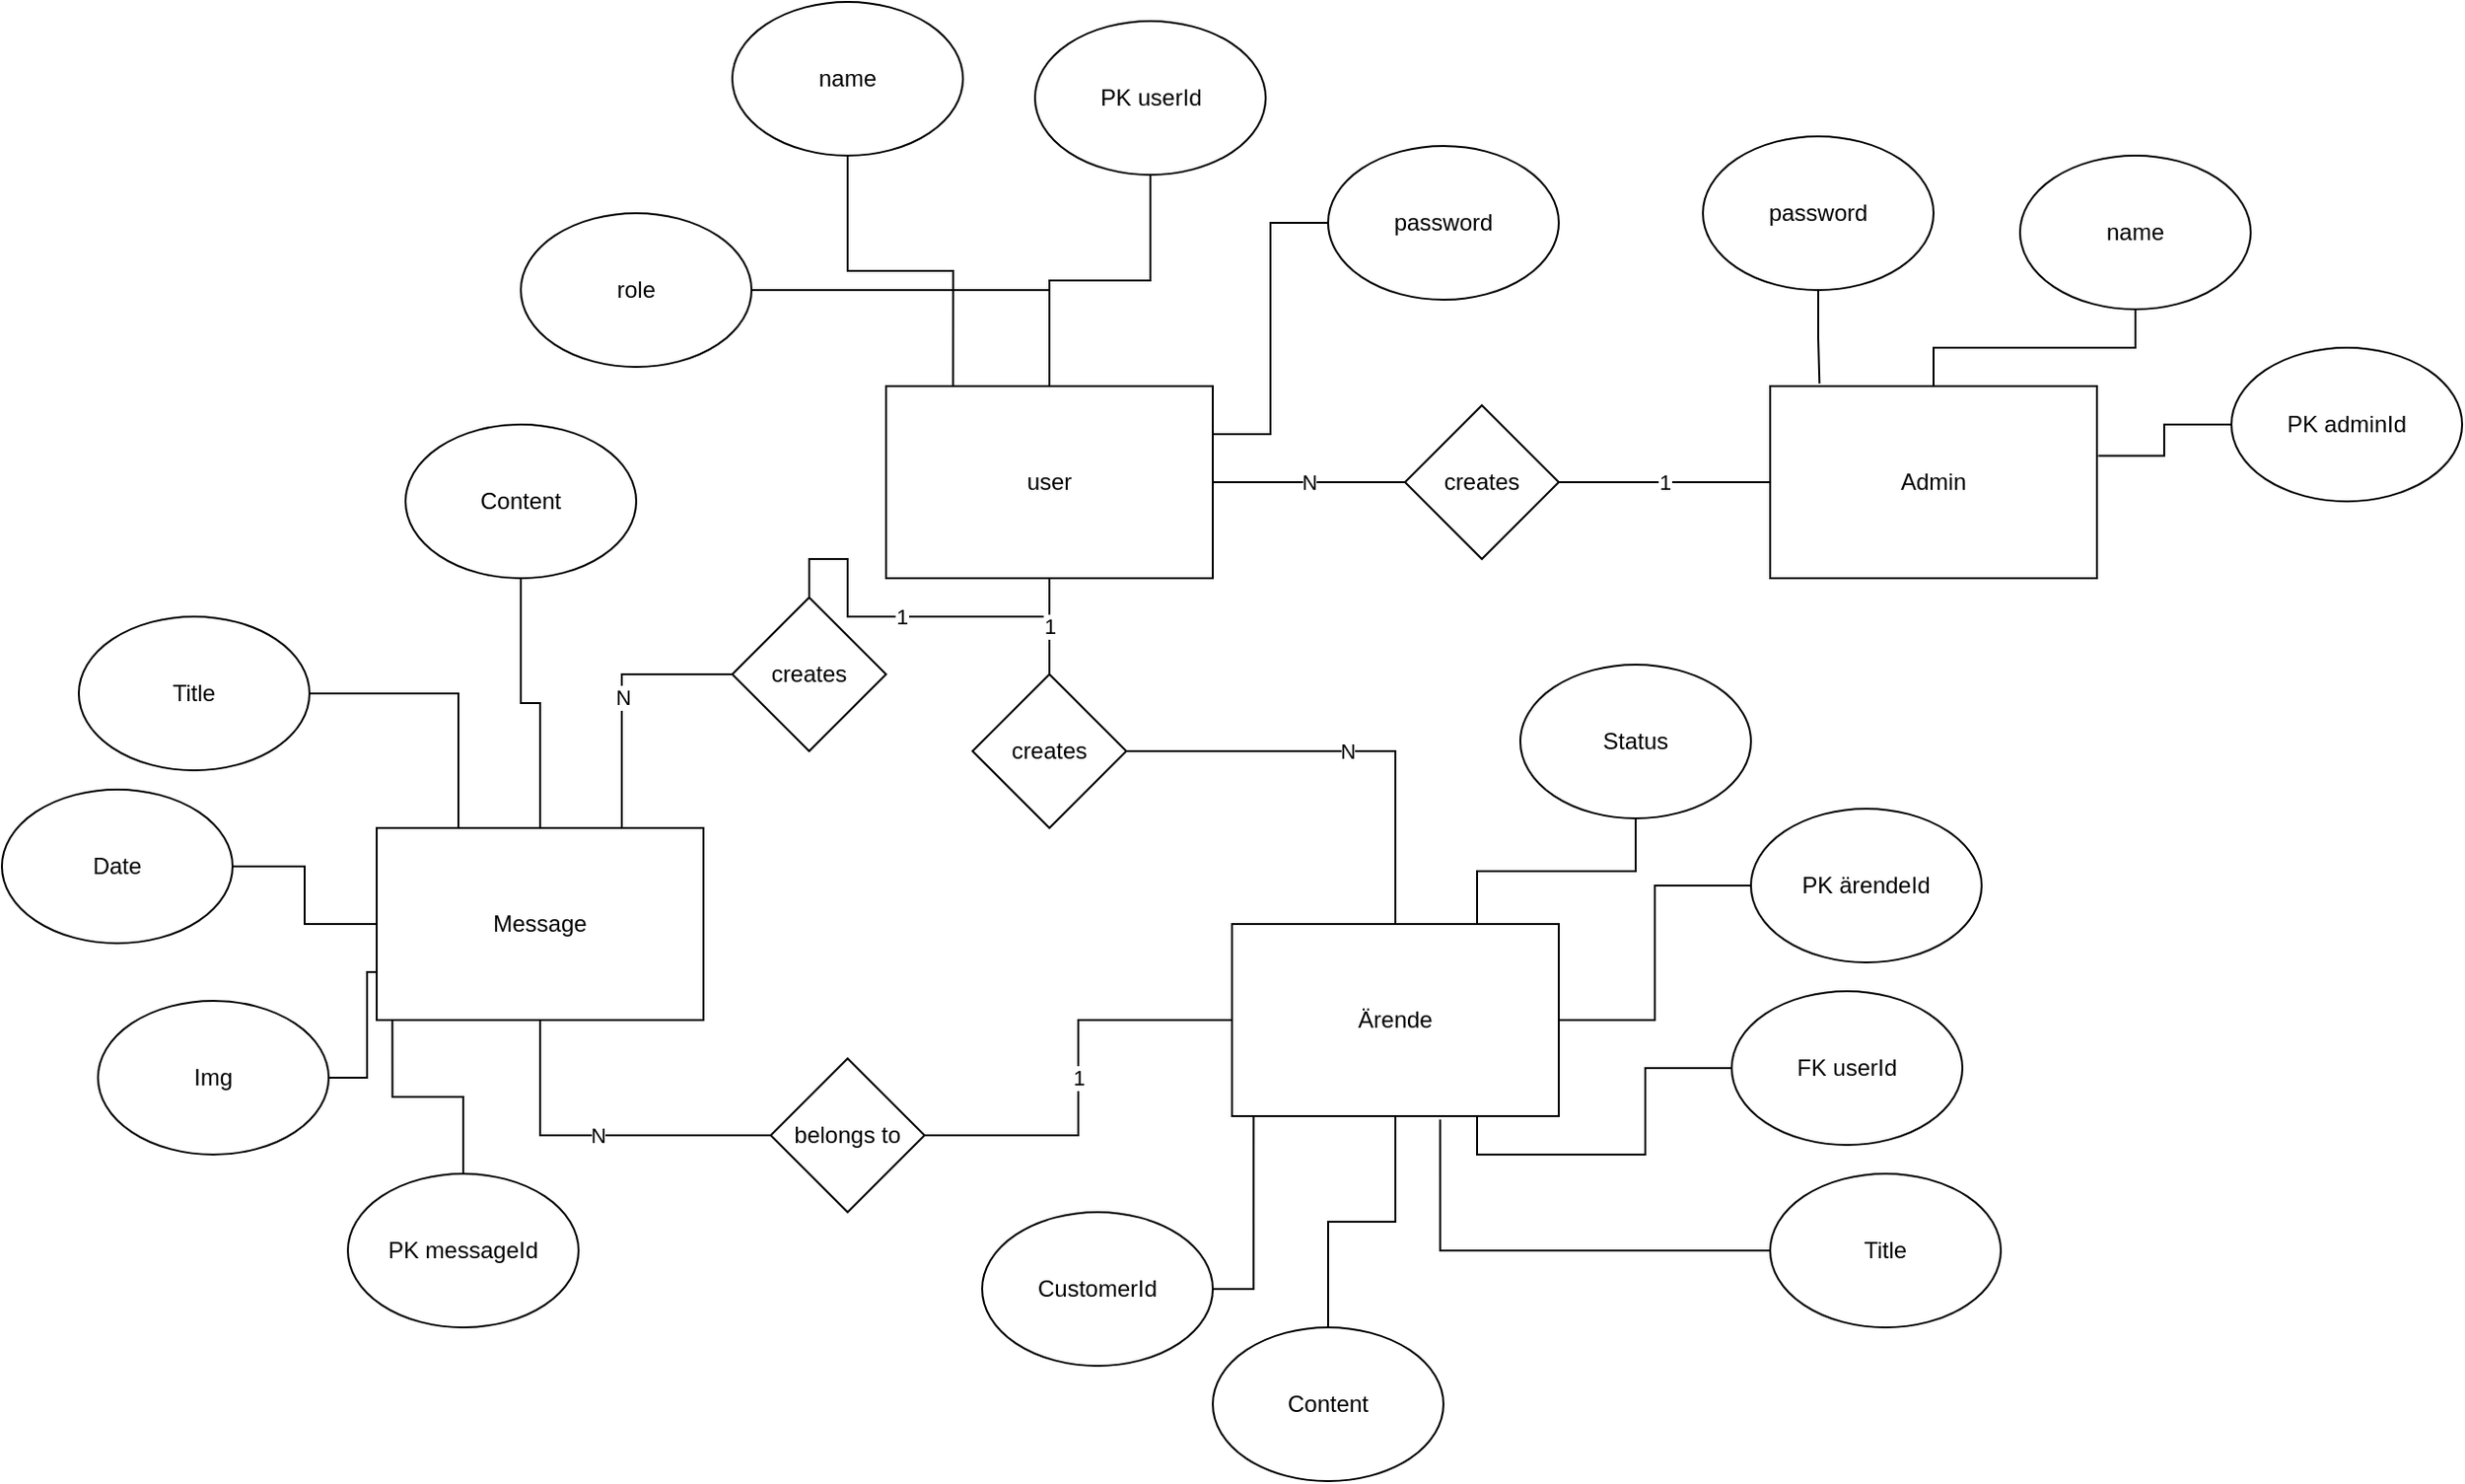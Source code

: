 <mxfile version="12.2.4" pages="1"><diagram id="6wgqHr9Ru7YQwKkDuq9S" name="Page-1"><mxGraphModel dx="4739" dy="789" grid="1" gridSize="10" guides="1" tooltips="1" connect="1" arrows="1" fold="1" page="1" pageScale="1" pageWidth="3300" pageHeight="4681" math="0" shadow="0"><root><mxCell id="0"/><mxCell id="1" parent="0"/><mxCell id="30" value="1" style="edgeStyle=orthogonalEdgeStyle;rounded=0;orthogonalLoop=1;jettySize=auto;html=1;endArrow=none;endFill=0;" parent="1" source="CA7sh3p2AnVq0iUIpkz--1" target="29" edge="1"><mxGeometry relative="1" as="geometry"/></mxCell><mxCell id="CA7sh3p2AnVq0iUIpkz--1" value="user" style="rounded=0;whiteSpace=wrap;html=1;" parent="1" vertex="1"><mxGeometry x="150" y="260" width="170" height="100" as="geometry"/></mxCell><mxCell id="2" value="Admin" style="rounded=0;whiteSpace=wrap;html=1;" parent="1" vertex="1"><mxGeometry x="610" y="260" width="170" height="100" as="geometry"/></mxCell><mxCell id="4" value="N" style="edgeStyle=orthogonalEdgeStyle;rounded=0;orthogonalLoop=1;jettySize=auto;html=1;endArrow=none;endFill=0;" parent="1" source="3" edge="1"><mxGeometry relative="1" as="geometry"><mxPoint x="320" y="310" as="targetPoint"/></mxGeometry></mxCell><mxCell id="5" value="1" style="edgeStyle=orthogonalEdgeStyle;rounded=0;orthogonalLoop=1;jettySize=auto;html=1;entryX=0;entryY=0.5;entryDx=0;entryDy=0;endArrow=none;endFill=0;" parent="1" source="3" target="2" edge="1"><mxGeometry relative="1" as="geometry"/></mxCell><mxCell id="3" value="creates" style="rhombus;whiteSpace=wrap;html=1;" parent="1" vertex="1"><mxGeometry x="420" y="270" width="80" height="80" as="geometry"/></mxCell><mxCell id="26" style="edgeStyle=orthogonalEdgeStyle;rounded=0;orthogonalLoop=1;jettySize=auto;html=1;endArrow=none;endFill=0;" parent="1" source="6" target="CA7sh3p2AnVq0iUIpkz--1" edge="1"><mxGeometry relative="1" as="geometry"/></mxCell><mxCell id="6" value="PK userId" style="ellipse;whiteSpace=wrap;html=1;" parent="1" vertex="1"><mxGeometry x="227.5" y="70" width="120" height="80" as="geometry"/></mxCell><mxCell id="25" style="edgeStyle=orthogonalEdgeStyle;rounded=0;orthogonalLoop=1;jettySize=auto;html=1;entryX=0.205;entryY=0.003;entryDx=0;entryDy=0;entryPerimeter=0;endArrow=none;endFill=0;" parent="1" source="7" target="CA7sh3p2AnVq0iUIpkz--1" edge="1"><mxGeometry relative="1" as="geometry"/></mxCell><mxCell id="7" value="name" style="ellipse;whiteSpace=wrap;html=1;" parent="1" vertex="1"><mxGeometry x="70" y="60" width="120" height="80" as="geometry"/></mxCell><mxCell id="24" style="edgeStyle=orthogonalEdgeStyle;rounded=0;orthogonalLoop=1;jettySize=auto;html=1;endArrow=none;endFill=0;" parent="1" source="8" target="CA7sh3p2AnVq0iUIpkz--1" edge="1"><mxGeometry relative="1" as="geometry"/></mxCell><mxCell id="8" value="role" style="ellipse;whiteSpace=wrap;html=1;" parent="1" vertex="1"><mxGeometry x="-40" y="170" width="120" height="80" as="geometry"/></mxCell><mxCell id="20" value="1" style="edgeStyle=orthogonalEdgeStyle;rounded=0;orthogonalLoop=1;jettySize=auto;html=1;endArrow=none;endFill=0;" parent="1" source="11" target="17" edge="1"><mxGeometry relative="1" as="geometry"/></mxCell><mxCell id="11" value="Ärende" style="rounded=0;whiteSpace=wrap;html=1;" parent="1" vertex="1"><mxGeometry x="330" y="540" width="170" height="100" as="geometry"/></mxCell><mxCell id="13" value="1" style="edgeStyle=orthogonalEdgeStyle;rounded=0;orthogonalLoop=1;jettySize=auto;html=1;entryX=0.5;entryY=1;entryDx=0;entryDy=0;endArrow=none;endFill=0;" parent="1" source="12" target="CA7sh3p2AnVq0iUIpkz--1" edge="1"><mxGeometry relative="1" as="geometry"/></mxCell><mxCell id="14" value="N" style="edgeStyle=orthogonalEdgeStyle;rounded=0;orthogonalLoop=1;jettySize=auto;html=1;entryX=0.5;entryY=0;entryDx=0;entryDy=0;endArrow=none;endFill=0;" parent="1" source="12" target="11" edge="1"><mxGeometry relative="1" as="geometry"/></mxCell><mxCell id="12" value="creates" style="rhombus;whiteSpace=wrap;html=1;" parent="1" vertex="1"><mxGeometry x="195" y="410" width="80" height="80" as="geometry"/></mxCell><mxCell id="15" value="Message" style="rounded=0;whiteSpace=wrap;html=1;" parent="1" vertex="1"><mxGeometry x="-115" y="490" width="170" height="100" as="geometry"/></mxCell><mxCell id="21" value="N" style="edgeStyle=orthogonalEdgeStyle;rounded=0;orthogonalLoop=1;jettySize=auto;html=1;entryX=0.5;entryY=1;entryDx=0;entryDy=0;endArrow=none;endFill=0;" parent="1" source="17" target="15" edge="1"><mxGeometry relative="1" as="geometry"/></mxCell><mxCell id="17" value="belongs to" style="rhombus;whiteSpace=wrap;html=1;" parent="1" vertex="1"><mxGeometry x="90" y="610" width="80" height="80" as="geometry"/></mxCell><mxCell id="23" style="edgeStyle=orthogonalEdgeStyle;rounded=0;orthogonalLoop=1;jettySize=auto;html=1;entryX=0;entryY=0.5;entryDx=0;entryDy=0;endArrow=none;endFill=0;" parent="1" source="22" target="15" edge="1"><mxGeometry relative="1" as="geometry"/></mxCell><mxCell id="22" value="Date" style="ellipse;whiteSpace=wrap;html=1;" parent="1" vertex="1"><mxGeometry x="-310" y="470" width="120" height="80" as="geometry"/></mxCell><mxCell id="28" style="edgeStyle=orthogonalEdgeStyle;rounded=0;orthogonalLoop=1;jettySize=auto;html=1;entryX=1;entryY=0.5;entryDx=0;entryDy=0;endArrow=none;endFill=0;" parent="1" source="27" target="11" edge="1"><mxGeometry relative="1" as="geometry"/></mxCell><mxCell id="27" value="PK ärendeId" style="ellipse;whiteSpace=wrap;html=1;" parent="1" vertex="1"><mxGeometry x="600" y="480" width="120" height="80" as="geometry"/></mxCell><mxCell id="31" value="N" style="edgeStyle=orthogonalEdgeStyle;rounded=0;orthogonalLoop=1;jettySize=auto;html=1;entryX=0.75;entryY=0;entryDx=0;entryDy=0;endArrow=none;endFill=0;" parent="1" source="29" target="15" edge="1"><mxGeometry relative="1" as="geometry"/></mxCell><mxCell id="29" value="creates" style="rhombus;whiteSpace=wrap;html=1;" parent="1" vertex="1"><mxGeometry x="70" y="370" width="80" height="80" as="geometry"/></mxCell><mxCell id="33" style="edgeStyle=orthogonalEdgeStyle;rounded=0;orthogonalLoop=1;jettySize=auto;html=1;entryX=0.25;entryY=0;entryDx=0;entryDy=0;endArrow=none;endFill=0;" parent="1" source="32" target="15" edge="1"><mxGeometry relative="1" as="geometry"/></mxCell><mxCell id="32" value="Title" style="ellipse;whiteSpace=wrap;html=1;" parent="1" vertex="1"><mxGeometry x="-270" y="380" width="120" height="80" as="geometry"/></mxCell><mxCell id="35" style="edgeStyle=orthogonalEdgeStyle;rounded=0;orthogonalLoop=1;jettySize=auto;html=1;endArrow=none;endFill=0;" parent="1" source="34" target="15" edge="1"><mxGeometry relative="1" as="geometry"/></mxCell><mxCell id="34" value="Content" style="ellipse;whiteSpace=wrap;html=1;" parent="1" vertex="1"><mxGeometry x="-100" y="280" width="120" height="80" as="geometry"/></mxCell><mxCell id="37" style="edgeStyle=orthogonalEdgeStyle;rounded=0;orthogonalLoop=1;jettySize=auto;html=1;entryX=0;entryY=0.75;entryDx=0;entryDy=0;endArrow=none;endFill=0;" parent="1" source="36" target="15" edge="1"><mxGeometry relative="1" as="geometry"/></mxCell><mxCell id="36" value="Img" style="ellipse;whiteSpace=wrap;html=1;" parent="1" vertex="1"><mxGeometry x="-260" y="580" width="120" height="80" as="geometry"/></mxCell><mxCell id="39" style="edgeStyle=orthogonalEdgeStyle;rounded=0;orthogonalLoop=1;jettySize=auto;html=1;entryX=0.75;entryY=1;entryDx=0;entryDy=0;endArrow=none;endFill=0;" parent="1" source="38" target="11" edge="1"><mxGeometry relative="1" as="geometry"/></mxCell><mxCell id="38" value="FK userId" style="ellipse;whiteSpace=wrap;html=1;" parent="1" vertex="1"><mxGeometry x="590" y="575" width="120" height="80" as="geometry"/></mxCell><mxCell id="47" style="edgeStyle=orthogonalEdgeStyle;rounded=0;orthogonalLoop=1;jettySize=auto;html=1;entryX=0.637;entryY=1.017;entryDx=0;entryDy=0;entryPerimeter=0;endArrow=none;endFill=0;" parent="1" source="46" target="11" edge="1"><mxGeometry relative="1" as="geometry"/></mxCell><mxCell id="46" value="Title" style="ellipse;whiteSpace=wrap;html=1;" parent="1" vertex="1"><mxGeometry x="610" y="670" width="120" height="80" as="geometry"/></mxCell><mxCell id="49" style="edgeStyle=orthogonalEdgeStyle;rounded=0;orthogonalLoop=1;jettySize=auto;html=1;endArrow=none;endFill=0;" parent="1" source="48" target="11" edge="1"><mxGeometry relative="1" as="geometry"/></mxCell><mxCell id="48" value="Content" style="ellipse;whiteSpace=wrap;html=1;" parent="1" vertex="1"><mxGeometry x="320" y="750" width="120" height="80" as="geometry"/></mxCell><mxCell id="51" style="edgeStyle=orthogonalEdgeStyle;rounded=0;orthogonalLoop=1;jettySize=auto;html=1;entryX=0.066;entryY=0.997;entryDx=0;entryDy=0;entryPerimeter=0;endArrow=none;endFill=0;" parent="1" source="50" target="11" edge="1"><mxGeometry relative="1" as="geometry"/></mxCell><mxCell id="50" value="CustomerId" style="ellipse;whiteSpace=wrap;html=1;" parent="1" vertex="1"><mxGeometry x="200" y="690" width="120" height="80" as="geometry"/></mxCell><mxCell id="57" style="edgeStyle=orthogonalEdgeStyle;rounded=0;orthogonalLoop=1;jettySize=auto;html=1;entryX=0.151;entryY=-0.013;entryDx=0;entryDy=0;entryPerimeter=0;endArrow=none;endFill=0;" parent="1" source="52" target="2" edge="1"><mxGeometry relative="1" as="geometry"/></mxCell><mxCell id="52" value="password" style="ellipse;whiteSpace=wrap;html=1;" parent="1" vertex="1"><mxGeometry x="575" y="130" width="120" height="80" as="geometry"/></mxCell><mxCell id="58" style="edgeStyle=orthogonalEdgeStyle;rounded=0;orthogonalLoop=1;jettySize=auto;html=1;endArrow=none;endFill=0;" parent="1" source="53" target="2" edge="1"><mxGeometry relative="1" as="geometry"/></mxCell><mxCell id="53" value="name" style="ellipse;whiteSpace=wrap;html=1;" parent="1" vertex="1"><mxGeometry x="740" y="140" width="120" height="80" as="geometry"/></mxCell><mxCell id="59" style="edgeStyle=orthogonalEdgeStyle;rounded=0;orthogonalLoop=1;jettySize=auto;html=1;entryX=1.004;entryY=0.362;entryDx=0;entryDy=0;entryPerimeter=0;endArrow=none;endFill=0;" parent="1" source="54" target="2" edge="1"><mxGeometry relative="1" as="geometry"/></mxCell><mxCell id="54" value="PK adminId" style="ellipse;whiteSpace=wrap;html=1;" parent="1" vertex="1"><mxGeometry x="850" y="240" width="120" height="80" as="geometry"/></mxCell><mxCell id="56" style="edgeStyle=orthogonalEdgeStyle;rounded=0;orthogonalLoop=1;jettySize=auto;html=1;entryX=1;entryY=0.25;entryDx=0;entryDy=0;endArrow=none;endFill=0;" parent="1" source="55" target="CA7sh3p2AnVq0iUIpkz--1" edge="1"><mxGeometry relative="1" as="geometry"/></mxCell><mxCell id="55" value="password" style="ellipse;whiteSpace=wrap;html=1;" parent="1" vertex="1"><mxGeometry x="380" y="135" width="120" height="80" as="geometry"/></mxCell><mxCell id="62" style="edgeStyle=orthogonalEdgeStyle;rounded=0;orthogonalLoop=1;jettySize=auto;html=1;entryX=0.048;entryY=1.003;entryDx=0;entryDy=0;entryPerimeter=0;endArrow=none;endFill=0;" parent="1" source="60" target="15" edge="1"><mxGeometry relative="1" as="geometry"/></mxCell><mxCell id="60" value="PK messageId" style="ellipse;whiteSpace=wrap;html=1;" parent="1" vertex="1"><mxGeometry x="-130" y="670" width="120" height="80" as="geometry"/></mxCell><mxCell id="64" style="edgeStyle=orthogonalEdgeStyle;rounded=0;orthogonalLoop=1;jettySize=auto;html=1;entryX=0.75;entryY=0;entryDx=0;entryDy=0;endArrow=none;endFill=0;" parent="1" source="63" target="11" edge="1"><mxGeometry relative="1" as="geometry"/></mxCell><mxCell id="63" value="Status" style="ellipse;whiteSpace=wrap;html=1;" parent="1" vertex="1"><mxGeometry x="480" y="405" width="120" height="80" as="geometry"/></mxCell></root></mxGraphModel></diagram></mxfile>